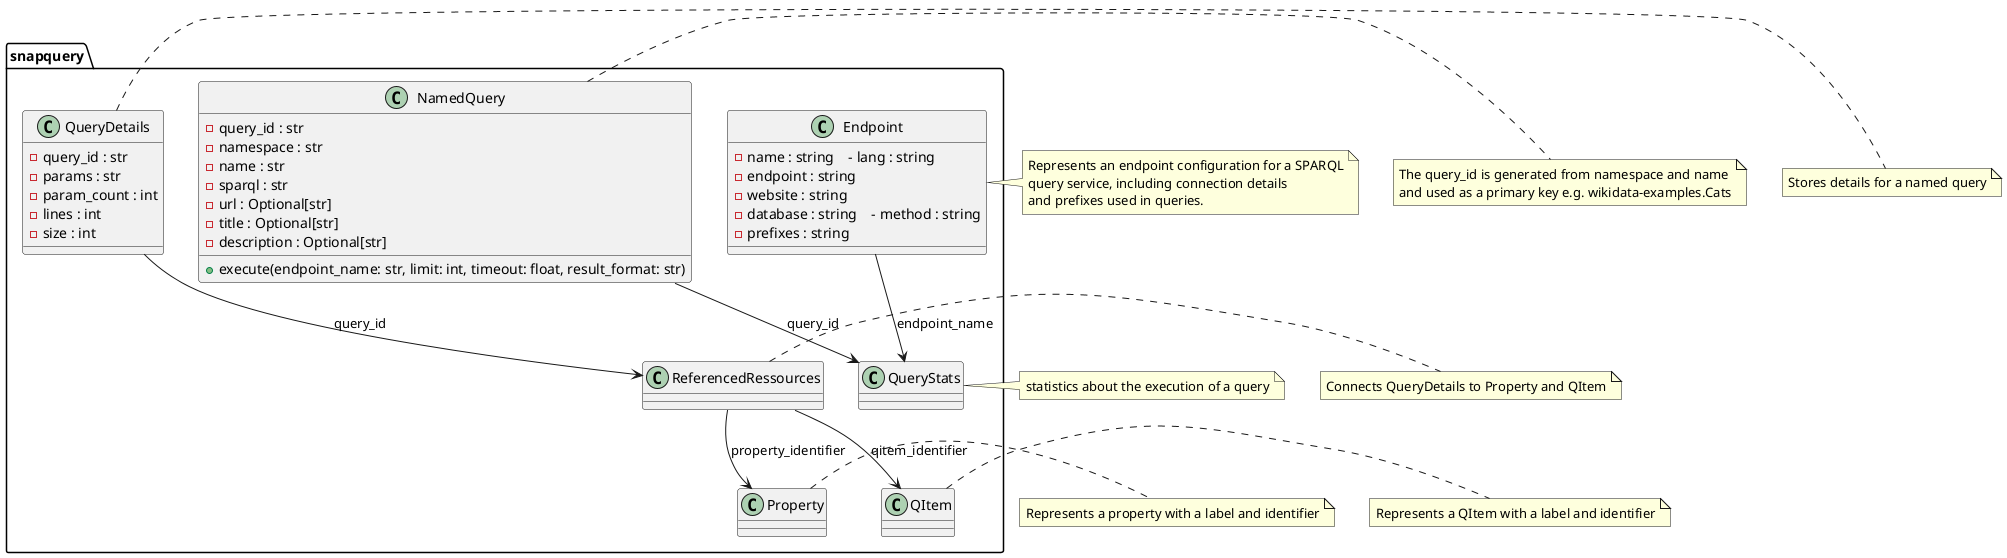 @startuml
package snapquery {
    class NamedQuery {
        - query_id : str
        - namespace : str
        - name : str
        - sparql : str
        - url : Optional[str]
        - title : Optional[str]
        - description : Optional[str]
       + execute(endpoint_name: str, limit: int, timeout: float, result_format: str)
    }
    class Endpoint {
        - name : string    - lang : string
        - endpoint : string
        - website : string
        - database : string    - method : string
        - prefixes : string
    }



    NamedQuery --> QueryStats : query_id
    Endpoint --> QueryStats : endpoint_name

    class QueryDetails {
        - query_id : str
        - params : str
        - param_count : int
        - lines : int
        - size : int
    }



    QueryDetails --> ReferencedRessources : query_id
    ReferencedRessources --> Property : property_identifier
    ReferencedRessources --> QItem : qitem_identifier
}

note right of Endpoint
  Represents an endpoint configuration for a SPARQL
  query service, including connection details
  and prefixes used in queries.
end note

note right of NamedQuery
  The query_id is generated from namespace and name
  and used as a primary key e.g. wikidata-examples.Cats
end note

note right of QueryStats
  statistics about the execution of a query
end note

note right of Property
  Represents a property with a label and identifier
end note

note right of QItem
  Represents a QItem with a label and identifier
end note

note right of QueryDetails
  Stores details for a named query
end note

note right of ReferencedRessources
  Connects QueryDetails to Property and QItem
end note
@enduml